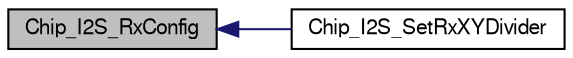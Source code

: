 digraph "Chip_I2S_RxConfig"
{
  edge [fontname="FreeSans",fontsize="10",labelfontname="FreeSans",labelfontsize="10"];
  node [fontname="FreeSans",fontsize="10",shape=record];
  rankdir="LR";
  Node1 [label="Chip_I2S_RxConfig",height=0.2,width=0.4,color="black", fillcolor="grey75", style="filled", fontcolor="black"];
  Node1 -> Node2 [dir="back",color="midnightblue",fontsize="10",style="solid"];
  Node2 [label="Chip_I2S_SetRxXYDivider",height=0.2,width=0.4,color="black", fillcolor="white", style="filled",URL="$group__I2S__17XX__40XX.html#gafd2bc55fb29ea5f082d5ae3b5794f605",tooltip="Set the MCLK rate by using a fractional rate generator, dividing down the frequency of PCLK..."];
}
